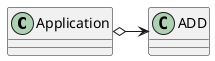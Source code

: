 @startuml
'https://plantuml.com/class-diagram
class Application
class ADD

Application o-> ADD


@enduml